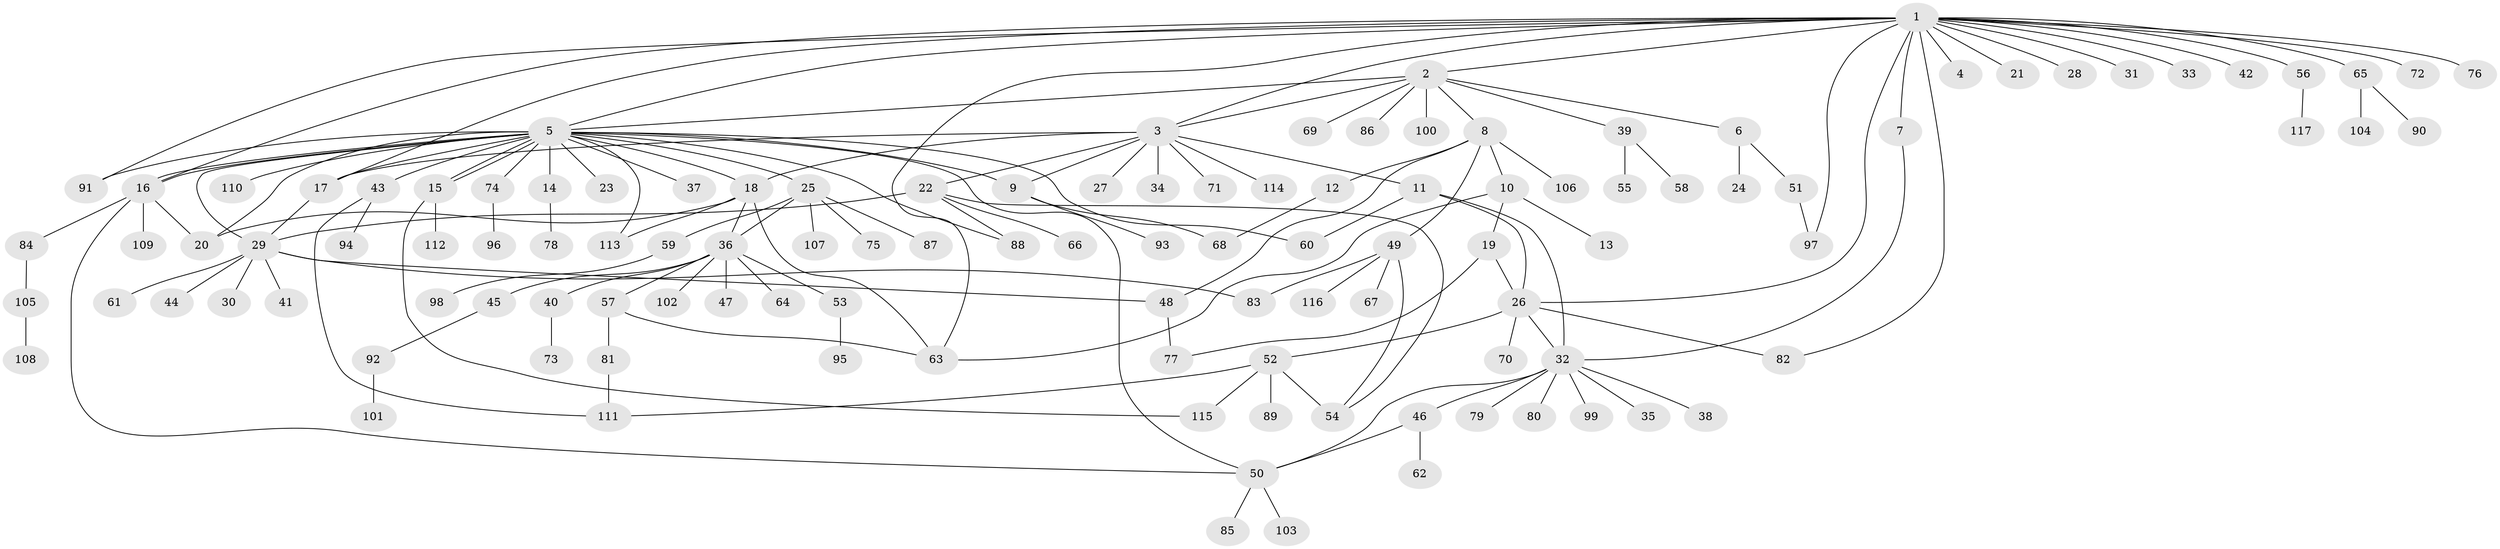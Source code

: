 // Generated by graph-tools (version 1.1) at 2025/01/03/09/25 03:01:51]
// undirected, 117 vertices, 155 edges
graph export_dot {
graph [start="1"]
  node [color=gray90,style=filled];
  1;
  2;
  3;
  4;
  5;
  6;
  7;
  8;
  9;
  10;
  11;
  12;
  13;
  14;
  15;
  16;
  17;
  18;
  19;
  20;
  21;
  22;
  23;
  24;
  25;
  26;
  27;
  28;
  29;
  30;
  31;
  32;
  33;
  34;
  35;
  36;
  37;
  38;
  39;
  40;
  41;
  42;
  43;
  44;
  45;
  46;
  47;
  48;
  49;
  50;
  51;
  52;
  53;
  54;
  55;
  56;
  57;
  58;
  59;
  60;
  61;
  62;
  63;
  64;
  65;
  66;
  67;
  68;
  69;
  70;
  71;
  72;
  73;
  74;
  75;
  76;
  77;
  78;
  79;
  80;
  81;
  82;
  83;
  84;
  85;
  86;
  87;
  88;
  89;
  90;
  91;
  92;
  93;
  94;
  95;
  96;
  97;
  98;
  99;
  100;
  101;
  102;
  103;
  104;
  105;
  106;
  107;
  108;
  109;
  110;
  111;
  112;
  113;
  114;
  115;
  116;
  117;
  1 -- 2;
  1 -- 3;
  1 -- 4;
  1 -- 5;
  1 -- 7;
  1 -- 16;
  1 -- 17;
  1 -- 21;
  1 -- 26;
  1 -- 28;
  1 -- 31;
  1 -- 33;
  1 -- 42;
  1 -- 56;
  1 -- 63;
  1 -- 65;
  1 -- 72;
  1 -- 76;
  1 -- 82;
  1 -- 91;
  1 -- 97;
  2 -- 3;
  2 -- 5;
  2 -- 6;
  2 -- 8;
  2 -- 39;
  2 -- 69;
  2 -- 86;
  2 -- 100;
  3 -- 9;
  3 -- 11;
  3 -- 17;
  3 -- 18;
  3 -- 22;
  3 -- 27;
  3 -- 34;
  3 -- 71;
  3 -- 114;
  5 -- 9;
  5 -- 14;
  5 -- 15;
  5 -- 15;
  5 -- 16;
  5 -- 16;
  5 -- 17;
  5 -- 18;
  5 -- 20;
  5 -- 23;
  5 -- 25;
  5 -- 29;
  5 -- 37;
  5 -- 43;
  5 -- 50;
  5 -- 60;
  5 -- 74;
  5 -- 88;
  5 -- 91;
  5 -- 110;
  5 -- 113;
  6 -- 24;
  6 -- 51;
  7 -- 32;
  8 -- 10;
  8 -- 12;
  8 -- 48;
  8 -- 49;
  8 -- 106;
  9 -- 68;
  9 -- 93;
  10 -- 13;
  10 -- 19;
  10 -- 63;
  11 -- 26;
  11 -- 32;
  11 -- 60;
  12 -- 68;
  14 -- 78;
  15 -- 112;
  15 -- 115;
  16 -- 20;
  16 -- 50;
  16 -- 84;
  16 -- 109;
  17 -- 29;
  18 -- 20;
  18 -- 36;
  18 -- 63;
  18 -- 113;
  19 -- 26;
  19 -- 77;
  22 -- 29;
  22 -- 54;
  22 -- 66;
  22 -- 88;
  25 -- 36;
  25 -- 59;
  25 -- 75;
  25 -- 87;
  25 -- 107;
  26 -- 32;
  26 -- 52;
  26 -- 70;
  26 -- 82;
  29 -- 30;
  29 -- 41;
  29 -- 44;
  29 -- 48;
  29 -- 61;
  29 -- 83;
  32 -- 35;
  32 -- 38;
  32 -- 46;
  32 -- 50;
  32 -- 79;
  32 -- 80;
  32 -- 99;
  36 -- 40;
  36 -- 45;
  36 -- 47;
  36 -- 53;
  36 -- 57;
  36 -- 64;
  36 -- 102;
  39 -- 55;
  39 -- 58;
  40 -- 73;
  43 -- 94;
  43 -- 111;
  45 -- 92;
  46 -- 50;
  46 -- 62;
  48 -- 77;
  49 -- 54;
  49 -- 67;
  49 -- 83;
  49 -- 116;
  50 -- 85;
  50 -- 103;
  51 -- 97;
  52 -- 54;
  52 -- 89;
  52 -- 111;
  52 -- 115;
  53 -- 95;
  56 -- 117;
  57 -- 63;
  57 -- 81;
  59 -- 98;
  65 -- 90;
  65 -- 104;
  74 -- 96;
  81 -- 111;
  84 -- 105;
  92 -- 101;
  105 -- 108;
}
